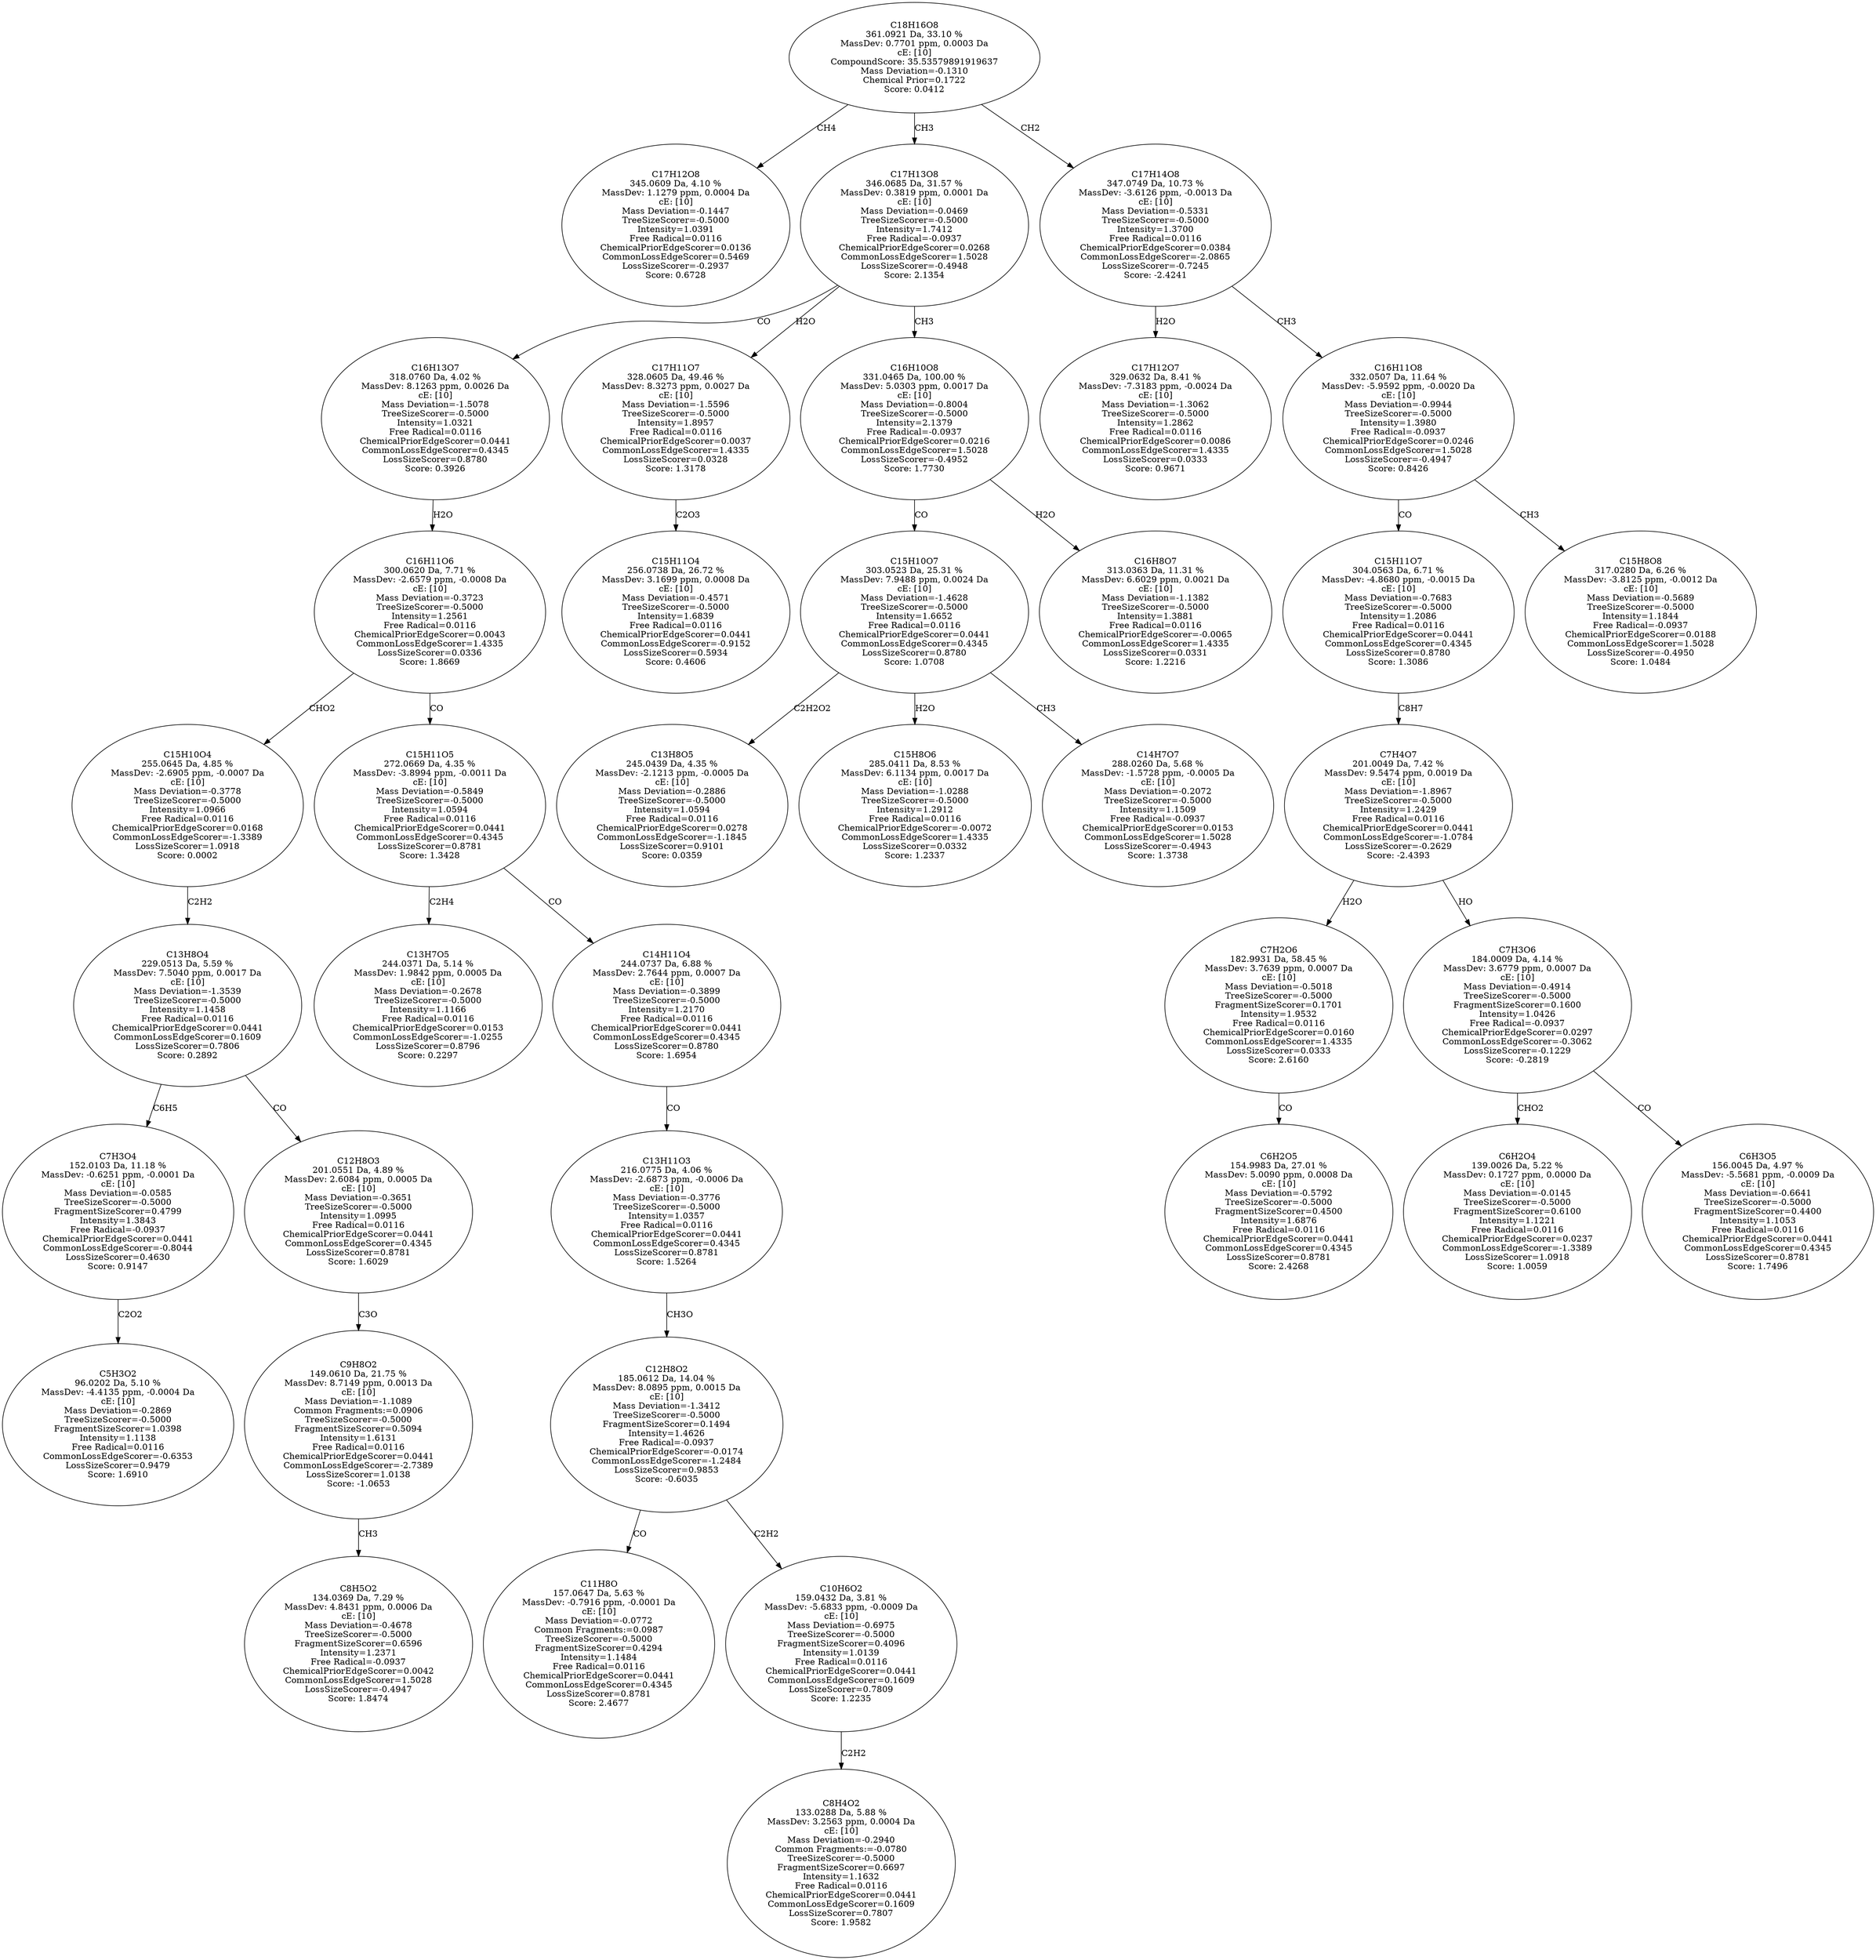 strict digraph {
v1 [label="C17H12O8\n345.0609 Da, 4.10 %\nMassDev: 1.1279 ppm, 0.0004 Da\ncE: [10]\nMass Deviation=-0.1447\nTreeSizeScorer=-0.5000\nIntensity=1.0391\nFree Radical=0.0116\nChemicalPriorEdgeScorer=0.0136\nCommonLossEdgeScorer=0.5469\nLossSizeScorer=-0.2937\nScore: 0.6728"];
v2 [label="C5H3O2\n96.0202 Da, 5.10 %\nMassDev: -4.4135 ppm, -0.0004 Da\ncE: [10]\nMass Deviation=-0.2869\nTreeSizeScorer=-0.5000\nFragmentSizeScorer=1.0398\nIntensity=1.1138\nFree Radical=0.0116\nCommonLossEdgeScorer=-0.6353\nLossSizeScorer=0.9479\nScore: 1.6910"];
v3 [label="C7H3O4\n152.0103 Da, 11.18 %\nMassDev: -0.6251 ppm, -0.0001 Da\ncE: [10]\nMass Deviation=-0.0585\nTreeSizeScorer=-0.5000\nFragmentSizeScorer=0.4799\nIntensity=1.3843\nFree Radical=-0.0937\nChemicalPriorEdgeScorer=0.0441\nCommonLossEdgeScorer=-0.8044\nLossSizeScorer=0.4630\nScore: 0.9147"];
v4 [label="C8H5O2\n134.0369 Da, 7.29 %\nMassDev: 4.8431 ppm, 0.0006 Da\ncE: [10]\nMass Deviation=-0.4678\nTreeSizeScorer=-0.5000\nFragmentSizeScorer=0.6596\nIntensity=1.2371\nFree Radical=-0.0937\nChemicalPriorEdgeScorer=0.0042\nCommonLossEdgeScorer=1.5028\nLossSizeScorer=-0.4947\nScore: 1.8474"];
v5 [label="C9H8O2\n149.0610 Da, 21.75 %\nMassDev: 8.7149 ppm, 0.0013 Da\ncE: [10]\nMass Deviation=-1.1089\nCommon Fragments:=0.0906\nTreeSizeScorer=-0.5000\nFragmentSizeScorer=0.5094\nIntensity=1.6131\nFree Radical=0.0116\nChemicalPriorEdgeScorer=0.0441\nCommonLossEdgeScorer=-2.7389\nLossSizeScorer=1.0138\nScore: -1.0653"];
v6 [label="C12H8O3\n201.0551 Da, 4.89 %\nMassDev: 2.6084 ppm, 0.0005 Da\ncE: [10]\nMass Deviation=-0.3651\nTreeSizeScorer=-0.5000\nIntensity=1.0995\nFree Radical=0.0116\nChemicalPriorEdgeScorer=0.0441\nCommonLossEdgeScorer=0.4345\nLossSizeScorer=0.8781\nScore: 1.6029"];
v7 [label="C13H8O4\n229.0513 Da, 5.59 %\nMassDev: 7.5040 ppm, 0.0017 Da\ncE: [10]\nMass Deviation=-1.3539\nTreeSizeScorer=-0.5000\nIntensity=1.1458\nFree Radical=0.0116\nChemicalPriorEdgeScorer=0.0441\nCommonLossEdgeScorer=0.1609\nLossSizeScorer=0.7806\nScore: 0.2892"];
v8 [label="C15H10O4\n255.0645 Da, 4.85 %\nMassDev: -2.6905 ppm, -0.0007 Da\ncE: [10]\nMass Deviation=-0.3778\nTreeSizeScorer=-0.5000\nIntensity=1.0966\nFree Radical=0.0116\nChemicalPriorEdgeScorer=0.0168\nCommonLossEdgeScorer=-1.3389\nLossSizeScorer=1.0918\nScore: 0.0002"];
v9 [label="C13H7O5\n244.0371 Da, 5.14 %\nMassDev: 1.9842 ppm, 0.0005 Da\ncE: [10]\nMass Deviation=-0.2678\nTreeSizeScorer=-0.5000\nIntensity=1.1166\nFree Radical=0.0116\nChemicalPriorEdgeScorer=0.0153\nCommonLossEdgeScorer=-1.0255\nLossSizeScorer=0.8796\nScore: 0.2297"];
v10 [label="C11H8O\n157.0647 Da, 5.63 %\nMassDev: -0.7916 ppm, -0.0001 Da\ncE: [10]\nMass Deviation=-0.0772\nCommon Fragments:=0.0987\nTreeSizeScorer=-0.5000\nFragmentSizeScorer=0.4294\nIntensity=1.1484\nFree Radical=0.0116\nChemicalPriorEdgeScorer=0.0441\nCommonLossEdgeScorer=0.4345\nLossSizeScorer=0.8781\nScore: 2.4677"];
v11 [label="C8H4O2\n133.0288 Da, 5.88 %\nMassDev: 3.2563 ppm, 0.0004 Da\ncE: [10]\nMass Deviation=-0.2940\nCommon Fragments:=-0.0780\nTreeSizeScorer=-0.5000\nFragmentSizeScorer=0.6697\nIntensity=1.1632\nFree Radical=0.0116\nChemicalPriorEdgeScorer=0.0441\nCommonLossEdgeScorer=0.1609\nLossSizeScorer=0.7807\nScore: 1.9582"];
v12 [label="C10H6O2\n159.0432 Da, 3.81 %\nMassDev: -5.6833 ppm, -0.0009 Da\ncE: [10]\nMass Deviation=-0.6975\nTreeSizeScorer=-0.5000\nFragmentSizeScorer=0.4096\nIntensity=1.0139\nFree Radical=0.0116\nChemicalPriorEdgeScorer=0.0441\nCommonLossEdgeScorer=0.1609\nLossSizeScorer=0.7809\nScore: 1.2235"];
v13 [label="C12H8O2\n185.0612 Da, 14.04 %\nMassDev: 8.0895 ppm, 0.0015 Da\ncE: [10]\nMass Deviation=-1.3412\nTreeSizeScorer=-0.5000\nFragmentSizeScorer=0.1494\nIntensity=1.4626\nFree Radical=-0.0937\nChemicalPriorEdgeScorer=-0.0174\nCommonLossEdgeScorer=-1.2484\nLossSizeScorer=0.9853\nScore: -0.6035"];
v14 [label="C13H11O3\n216.0775 Da, 4.06 %\nMassDev: -2.6873 ppm, -0.0006 Da\ncE: [10]\nMass Deviation=-0.3776\nTreeSizeScorer=-0.5000\nIntensity=1.0357\nFree Radical=0.0116\nChemicalPriorEdgeScorer=0.0441\nCommonLossEdgeScorer=0.4345\nLossSizeScorer=0.8781\nScore: 1.5264"];
v15 [label="C14H11O4\n244.0737 Da, 6.88 %\nMassDev: 2.7644 ppm, 0.0007 Da\ncE: [10]\nMass Deviation=-0.3899\nTreeSizeScorer=-0.5000\nIntensity=1.2170\nFree Radical=0.0116\nChemicalPriorEdgeScorer=0.0441\nCommonLossEdgeScorer=0.4345\nLossSizeScorer=0.8780\nScore: 1.6954"];
v16 [label="C15H11O5\n272.0669 Da, 4.35 %\nMassDev: -3.8994 ppm, -0.0011 Da\ncE: [10]\nMass Deviation=-0.5849\nTreeSizeScorer=-0.5000\nIntensity=1.0594\nFree Radical=0.0116\nChemicalPriorEdgeScorer=0.0441\nCommonLossEdgeScorer=0.4345\nLossSizeScorer=0.8781\nScore: 1.3428"];
v17 [label="C16H11O6\n300.0620 Da, 7.71 %\nMassDev: -2.6579 ppm, -0.0008 Da\ncE: [10]\nMass Deviation=-0.3723\nTreeSizeScorer=-0.5000\nIntensity=1.2561\nFree Radical=0.0116\nChemicalPriorEdgeScorer=0.0043\nCommonLossEdgeScorer=1.4335\nLossSizeScorer=0.0336\nScore: 1.8669"];
v18 [label="C16H13O7\n318.0760 Da, 4.02 %\nMassDev: 8.1263 ppm, 0.0026 Da\ncE: [10]\nMass Deviation=-1.5078\nTreeSizeScorer=-0.5000\nIntensity=1.0321\nFree Radical=0.0116\nChemicalPriorEdgeScorer=0.0441\nCommonLossEdgeScorer=0.4345\nLossSizeScorer=0.8780\nScore: 0.3926"];
v19 [label="C15H11O4\n256.0738 Da, 26.72 %\nMassDev: 3.1699 ppm, 0.0008 Da\ncE: [10]\nMass Deviation=-0.4571\nTreeSizeScorer=-0.5000\nIntensity=1.6839\nFree Radical=0.0116\nChemicalPriorEdgeScorer=0.0441\nCommonLossEdgeScorer=-0.9152\nLossSizeScorer=0.5934\nScore: 0.4606"];
v20 [label="C17H11O7\n328.0605 Da, 49.46 %\nMassDev: 8.3273 ppm, 0.0027 Da\ncE: [10]\nMass Deviation=-1.5596\nTreeSizeScorer=-0.5000\nIntensity=1.8957\nFree Radical=0.0116\nChemicalPriorEdgeScorer=0.0037\nCommonLossEdgeScorer=1.4335\nLossSizeScorer=0.0328\nScore: 1.3178"];
v21 [label="C13H8O5\n245.0439 Da, 4.35 %\nMassDev: -2.1213 ppm, -0.0005 Da\ncE: [10]\nMass Deviation=-0.2886\nTreeSizeScorer=-0.5000\nIntensity=1.0594\nFree Radical=0.0116\nChemicalPriorEdgeScorer=0.0278\nCommonLossEdgeScorer=-1.1845\nLossSizeScorer=0.9101\nScore: 0.0359"];
v22 [label="C15H8O6\n285.0411 Da, 8.53 %\nMassDev: 6.1134 ppm, 0.0017 Da\ncE: [10]\nMass Deviation=-1.0288\nTreeSizeScorer=-0.5000\nIntensity=1.2912\nFree Radical=0.0116\nChemicalPriorEdgeScorer=-0.0072\nCommonLossEdgeScorer=1.4335\nLossSizeScorer=0.0332\nScore: 1.2337"];
v23 [label="C14H7O7\n288.0260 Da, 5.68 %\nMassDev: -1.5728 ppm, -0.0005 Da\ncE: [10]\nMass Deviation=-0.2072\nTreeSizeScorer=-0.5000\nIntensity=1.1509\nFree Radical=-0.0937\nChemicalPriorEdgeScorer=0.0153\nCommonLossEdgeScorer=1.5028\nLossSizeScorer=-0.4943\nScore: 1.3738"];
v24 [label="C15H10O7\n303.0523 Da, 25.31 %\nMassDev: 7.9488 ppm, 0.0024 Da\ncE: [10]\nMass Deviation=-1.4628\nTreeSizeScorer=-0.5000\nIntensity=1.6652\nFree Radical=0.0116\nChemicalPriorEdgeScorer=0.0441\nCommonLossEdgeScorer=0.4345\nLossSizeScorer=0.8780\nScore: 1.0708"];
v25 [label="C16H8O7\n313.0363 Da, 11.31 %\nMassDev: 6.6029 ppm, 0.0021 Da\ncE: [10]\nMass Deviation=-1.1382\nTreeSizeScorer=-0.5000\nIntensity=1.3881\nFree Radical=0.0116\nChemicalPriorEdgeScorer=-0.0065\nCommonLossEdgeScorer=1.4335\nLossSizeScorer=0.0331\nScore: 1.2216"];
v26 [label="C16H10O8\n331.0465 Da, 100.00 %\nMassDev: 5.0303 ppm, 0.0017 Da\ncE: [10]\nMass Deviation=-0.8004\nTreeSizeScorer=-0.5000\nIntensity=2.1379\nFree Radical=-0.0937\nChemicalPriorEdgeScorer=0.0216\nCommonLossEdgeScorer=1.5028\nLossSizeScorer=-0.4952\nScore: 1.7730"];
v27 [label="C17H13O8\n346.0685 Da, 31.57 %\nMassDev: 0.3819 ppm, 0.0001 Da\ncE: [10]\nMass Deviation=-0.0469\nTreeSizeScorer=-0.5000\nIntensity=1.7412\nFree Radical=-0.0937\nChemicalPriorEdgeScorer=0.0268\nCommonLossEdgeScorer=1.5028\nLossSizeScorer=-0.4948\nScore: 2.1354"];
v28 [label="C17H12O7\n329.0632 Da, 8.41 %\nMassDev: -7.3183 ppm, -0.0024 Da\ncE: [10]\nMass Deviation=-1.3062\nTreeSizeScorer=-0.5000\nIntensity=1.2862\nFree Radical=0.0116\nChemicalPriorEdgeScorer=0.0086\nCommonLossEdgeScorer=1.4335\nLossSizeScorer=0.0333\nScore: 0.9671"];
v29 [label="C6H2O5\n154.9983 Da, 27.01 %\nMassDev: 5.0090 ppm, 0.0008 Da\ncE: [10]\nMass Deviation=-0.5792\nTreeSizeScorer=-0.5000\nFragmentSizeScorer=0.4500\nIntensity=1.6876\nFree Radical=0.0116\nChemicalPriorEdgeScorer=0.0441\nCommonLossEdgeScorer=0.4345\nLossSizeScorer=0.8781\nScore: 2.4268"];
v30 [label="C7H2O6\n182.9931 Da, 58.45 %\nMassDev: 3.7639 ppm, 0.0007 Da\ncE: [10]\nMass Deviation=-0.5018\nTreeSizeScorer=-0.5000\nFragmentSizeScorer=0.1701\nIntensity=1.9532\nFree Radical=0.0116\nChemicalPriorEdgeScorer=0.0160\nCommonLossEdgeScorer=1.4335\nLossSizeScorer=0.0333\nScore: 2.6160"];
v31 [label="C6H2O4\n139.0026 Da, 5.22 %\nMassDev: 0.1727 ppm, 0.0000 Da\ncE: [10]\nMass Deviation=-0.0145\nTreeSizeScorer=-0.5000\nFragmentSizeScorer=0.6100\nIntensity=1.1221\nFree Radical=0.0116\nChemicalPriorEdgeScorer=0.0237\nCommonLossEdgeScorer=-1.3389\nLossSizeScorer=1.0918\nScore: 1.0059"];
v32 [label="C6H3O5\n156.0045 Da, 4.97 %\nMassDev: -5.5681 ppm, -0.0009 Da\ncE: [10]\nMass Deviation=-0.6641\nTreeSizeScorer=-0.5000\nFragmentSizeScorer=0.4400\nIntensity=1.1053\nFree Radical=0.0116\nChemicalPriorEdgeScorer=0.0441\nCommonLossEdgeScorer=0.4345\nLossSizeScorer=0.8781\nScore: 1.7496"];
v33 [label="C7H3O6\n184.0009 Da, 4.14 %\nMassDev: 3.6779 ppm, 0.0007 Da\ncE: [10]\nMass Deviation=-0.4914\nTreeSizeScorer=-0.5000\nFragmentSizeScorer=0.1600\nIntensity=1.0426\nFree Radical=-0.0937\nChemicalPriorEdgeScorer=0.0297\nCommonLossEdgeScorer=-0.3062\nLossSizeScorer=-0.1229\nScore: -0.2819"];
v34 [label="C7H4O7\n201.0049 Da, 7.42 %\nMassDev: 9.5474 ppm, 0.0019 Da\ncE: [10]\nMass Deviation=-1.8967\nTreeSizeScorer=-0.5000\nIntensity=1.2429\nFree Radical=0.0116\nChemicalPriorEdgeScorer=0.0441\nCommonLossEdgeScorer=-1.0784\nLossSizeScorer=-0.2629\nScore: -2.4393"];
v35 [label="C15H11O7\n304.0563 Da, 6.71 %\nMassDev: -4.8680 ppm, -0.0015 Da\ncE: [10]\nMass Deviation=-0.7683\nTreeSizeScorer=-0.5000\nIntensity=1.2086\nFree Radical=0.0116\nChemicalPriorEdgeScorer=0.0441\nCommonLossEdgeScorer=0.4345\nLossSizeScorer=0.8780\nScore: 1.3086"];
v36 [label="C15H8O8\n317.0280 Da, 6.26 %\nMassDev: -3.8125 ppm, -0.0012 Da\ncE: [10]\nMass Deviation=-0.5689\nTreeSizeScorer=-0.5000\nIntensity=1.1844\nFree Radical=-0.0937\nChemicalPriorEdgeScorer=0.0188\nCommonLossEdgeScorer=1.5028\nLossSizeScorer=-0.4950\nScore: 1.0484"];
v37 [label="C16H11O8\n332.0507 Da, 11.64 %\nMassDev: -5.9592 ppm, -0.0020 Da\ncE: [10]\nMass Deviation=-0.9944\nTreeSizeScorer=-0.5000\nIntensity=1.3980\nFree Radical=-0.0937\nChemicalPriorEdgeScorer=0.0246\nCommonLossEdgeScorer=1.5028\nLossSizeScorer=-0.4947\nScore: 0.8426"];
v38 [label="C17H14O8\n347.0749 Da, 10.73 %\nMassDev: -3.6126 ppm, -0.0013 Da\ncE: [10]\nMass Deviation=-0.5331\nTreeSizeScorer=-0.5000\nIntensity=1.3700\nFree Radical=0.0116\nChemicalPriorEdgeScorer=0.0384\nCommonLossEdgeScorer=-2.0865\nLossSizeScorer=-0.7245\nScore: -2.4241"];
v39 [label="C18H16O8\n361.0921 Da, 33.10 %\nMassDev: 0.7701 ppm, 0.0003 Da\ncE: [10]\nCompoundScore: 35.53579891919637\nMass Deviation=-0.1310\nChemical Prior=0.1722\nScore: 0.0412"];
v39 -> v1 [label="CH4"];
v3 -> v2 [label="C2O2"];
v7 -> v3 [label="C6H5"];
v5 -> v4 [label="CH3"];
v6 -> v5 [label="C3O"];
v7 -> v6 [label="CO"];
v8 -> v7 [label="C2H2"];
v17 -> v8 [label="CHO2"];
v16 -> v9 [label="C2H4"];
v13 -> v10 [label="CO"];
v12 -> v11 [label="C2H2"];
v13 -> v12 [label="C2H2"];
v14 -> v13 [label="CH3O"];
v15 -> v14 [label="CO"];
v16 -> v15 [label="CO"];
v17 -> v16 [label="CO"];
v18 -> v17 [label="H2O"];
v27 -> v18 [label="CO"];
v20 -> v19 [label="C2O3"];
v27 -> v20 [label="H2O"];
v24 -> v21 [label="C2H2O2"];
v24 -> v22 [label="H2O"];
v24 -> v23 [label="CH3"];
v26 -> v24 [label="CO"];
v26 -> v25 [label="H2O"];
v27 -> v26 [label="CH3"];
v39 -> v27 [label="CH3"];
v38 -> v28 [label="H2O"];
v30 -> v29 [label="CO"];
v34 -> v30 [label="H2O"];
v33 -> v31 [label="CHO2"];
v33 -> v32 [label="CO"];
v34 -> v33 [label="HO"];
v35 -> v34 [label="C8H7"];
v37 -> v35 [label="CO"];
v37 -> v36 [label="CH3"];
v38 -> v37 [label="CH3"];
v39 -> v38 [label="CH2"];
}